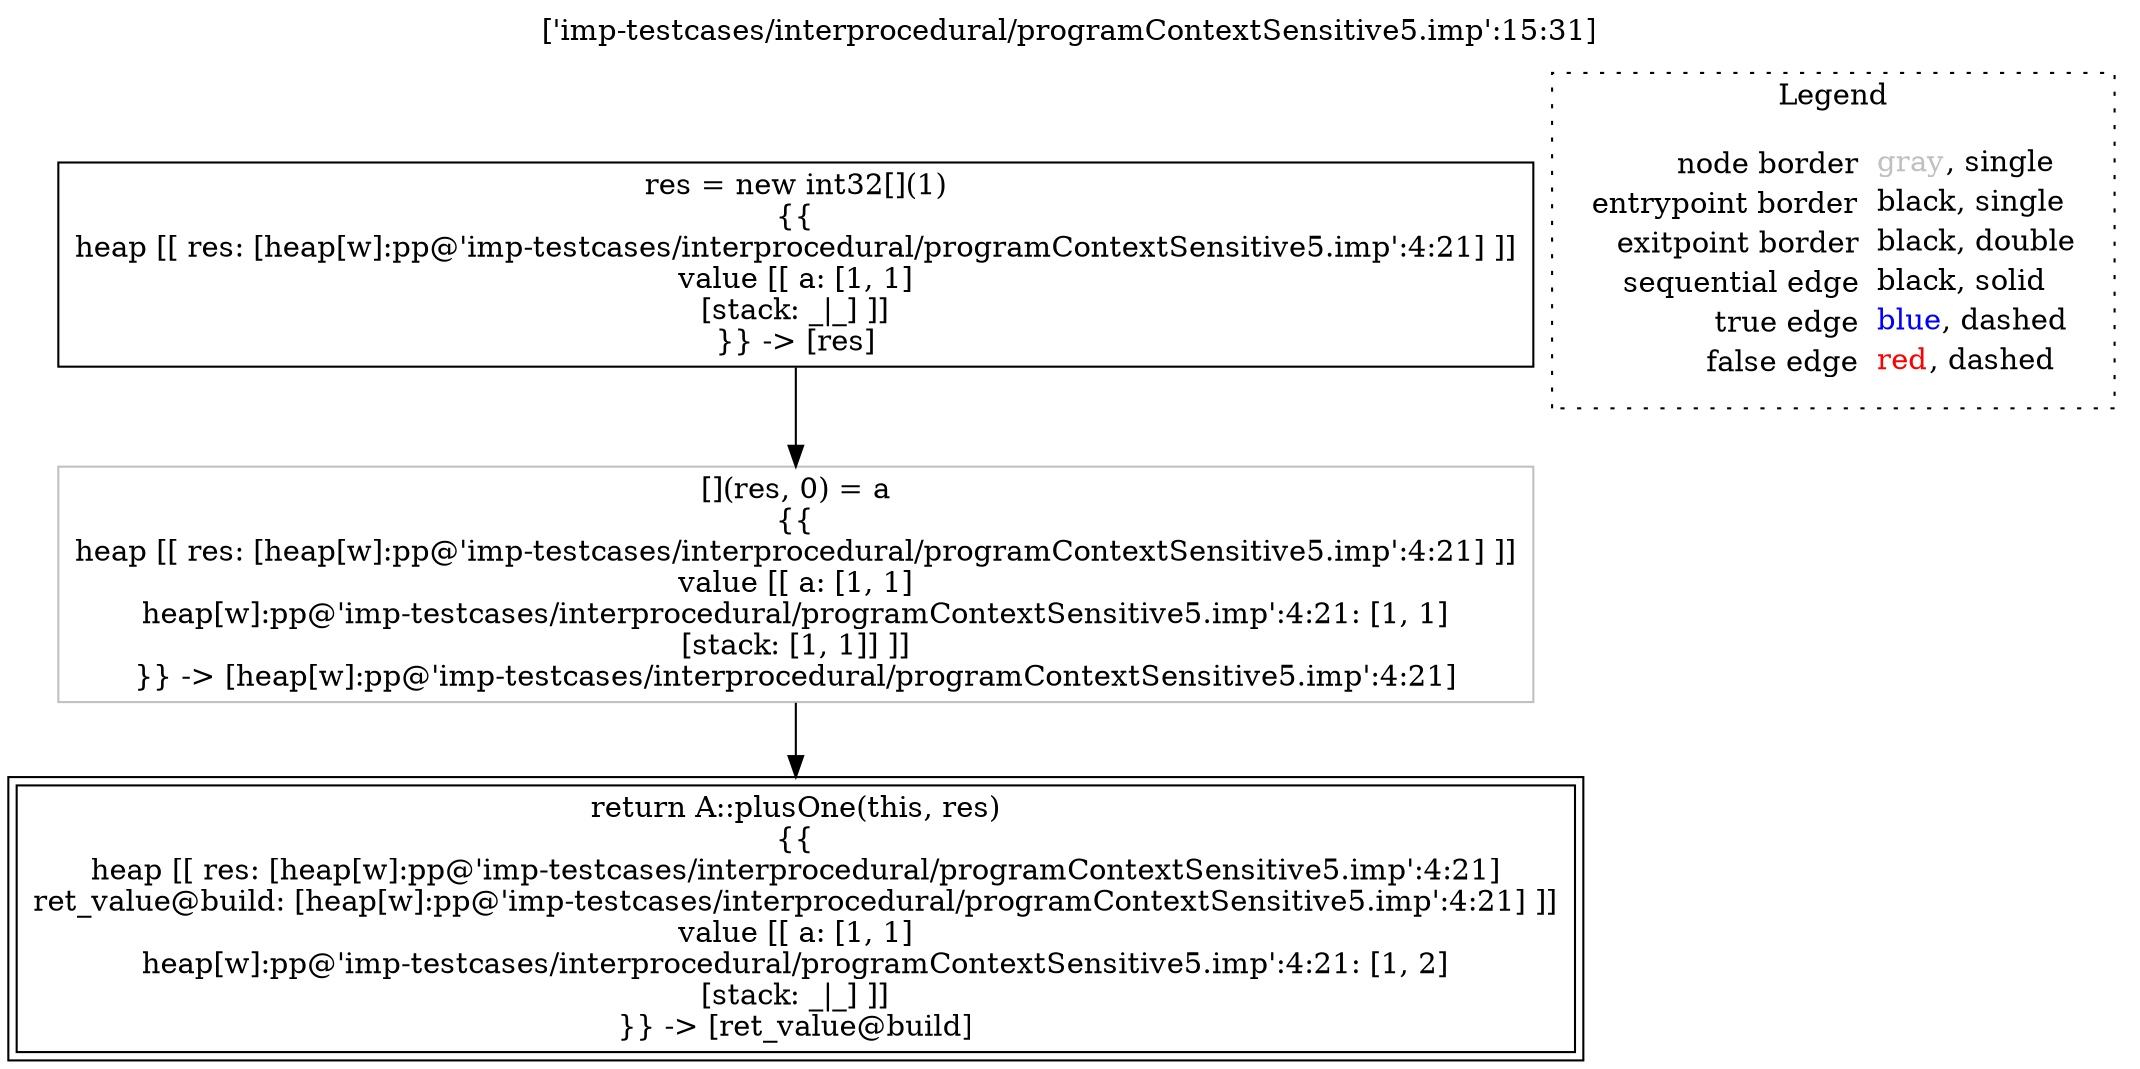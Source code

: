 digraph {
	labelloc="t";
	label="['imp-testcases/interprocedural/programContextSensitive5.imp':15:31]";
	"node0" [shape="rect",color="black",label=<res = new int32[](1)<BR/>{{<BR/>heap [[ res: [heap[w]:pp@'imp-testcases/interprocedural/programContextSensitive5.imp':4:21] ]]<BR/>value [[ a: [1, 1]<BR/>[stack: _|_] ]]<BR/>}} -&gt; [res]>];
	"node1" [shape="rect",color="gray",label=<[](res, 0) = a<BR/>{{<BR/>heap [[ res: [heap[w]:pp@'imp-testcases/interprocedural/programContextSensitive5.imp':4:21] ]]<BR/>value [[ a: [1, 1]<BR/>heap[w]:pp@'imp-testcases/interprocedural/programContextSensitive5.imp':4:21: [1, 1]<BR/>[stack: [1, 1]] ]]<BR/>}} -&gt; [heap[w]:pp@'imp-testcases/interprocedural/programContextSensitive5.imp':4:21]>];
	"node2" [shape="rect",color="black",peripheries="2",label=<return A::plusOne(this, res)<BR/>{{<BR/>heap [[ res: [heap[w]:pp@'imp-testcases/interprocedural/programContextSensitive5.imp':4:21]<BR/>ret_value@build: [heap[w]:pp@'imp-testcases/interprocedural/programContextSensitive5.imp':4:21] ]]<BR/>value [[ a: [1, 1]<BR/>heap[w]:pp@'imp-testcases/interprocedural/programContextSensitive5.imp':4:21: [1, 2]<BR/>[stack: _|_] ]]<BR/>}} -&gt; [ret_value@build]>];
	"node0" -> "node1" [color="black"];
	"node1" -> "node2" [color="black"];
subgraph cluster_legend {
	label="Legend";
	style=dotted;
	node [shape=plaintext];
	"legend" [label=<<table border="0" cellpadding="2" cellspacing="0" cellborder="0"><tr><td align="right">node border&nbsp;</td><td align="left"><font color="gray">gray</font>, single</td></tr><tr><td align="right">entrypoint border&nbsp;</td><td align="left"><font color="black">black</font>, single</td></tr><tr><td align="right">exitpoint border&nbsp;</td><td align="left"><font color="black">black</font>, double</td></tr><tr><td align="right">sequential edge&nbsp;</td><td align="left"><font color="black">black</font>, solid</td></tr><tr><td align="right">true edge&nbsp;</td><td align="left"><font color="blue">blue</font>, dashed</td></tr><tr><td align="right">false edge&nbsp;</td><td align="left"><font color="red">red</font>, dashed</td></tr></table>>];
}

}
